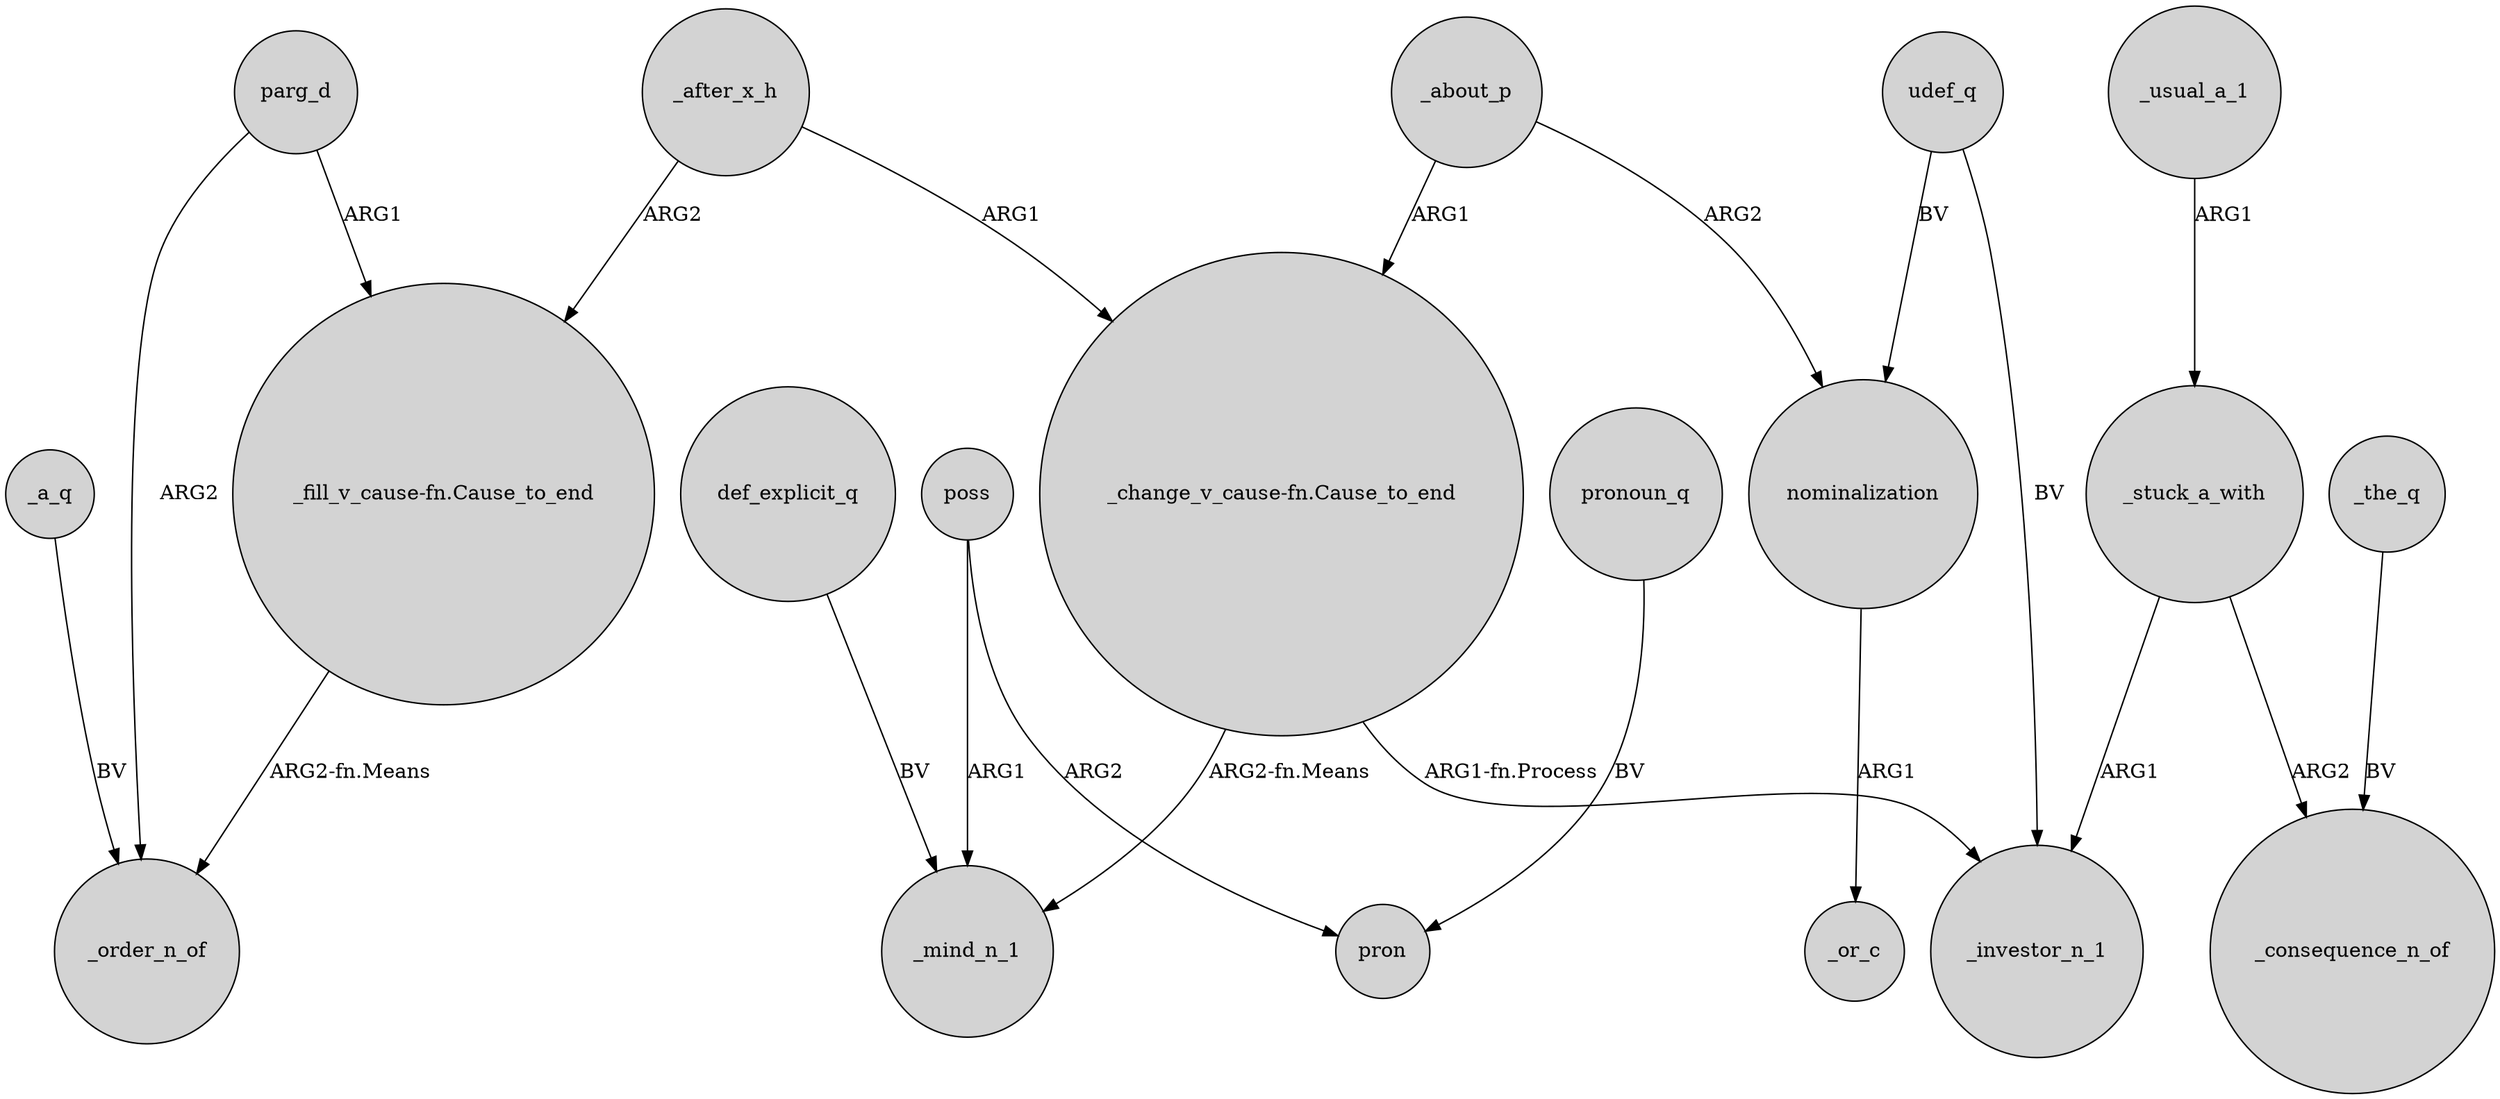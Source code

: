 digraph {
	node [shape=circle style=filled]
	_a_q -> _order_n_of [label=BV]
	_usual_a_1 -> _stuck_a_with [label=ARG1]
	_the_q -> _consequence_n_of [label=BV]
	udef_q -> nominalization [label=BV]
	parg_d -> _order_n_of [label=ARG2]
	_about_p -> nominalization [label=ARG2]
	_after_x_h -> "_fill_v_cause-fn.Cause_to_end" [label=ARG2]
	def_explicit_q -> _mind_n_1 [label=BV]
	pronoun_q -> pron [label=BV]
	poss -> pron [label=ARG2]
	parg_d -> "_fill_v_cause-fn.Cause_to_end" [label=ARG1]
	_about_p -> "_change_v_cause-fn.Cause_to_end" [label=ARG1]
	_stuck_a_with -> _investor_n_1 [label=ARG1]
	"_change_v_cause-fn.Cause_to_end" -> _mind_n_1 [label="ARG2-fn.Means"]
	_after_x_h -> "_change_v_cause-fn.Cause_to_end" [label=ARG1]
	"_fill_v_cause-fn.Cause_to_end" -> _order_n_of [label="ARG2-fn.Means"]
	_stuck_a_with -> _consequence_n_of [label=ARG2]
	poss -> _mind_n_1 [label=ARG1]
	udef_q -> _investor_n_1 [label=BV]
	"_change_v_cause-fn.Cause_to_end" -> _investor_n_1 [label="ARG1-fn.Process"]
	nominalization -> _or_c [label=ARG1]
}
